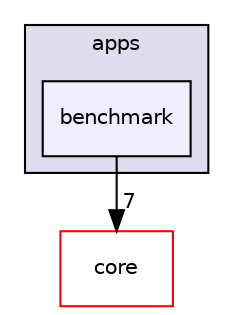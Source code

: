 digraph "platform/apps/benchmark" {
  compound=true
  node [ fontsize="10", fontname="Helvetica"];
  edge [ labelfontsize="10", labelfontname="Helvetica"];
  subgraph clusterdir_7e77723a0032dcc6b77b3a63612de3ca {
    graph [ bgcolor="#ddddee", pencolor="black", label="apps" fontname="Helvetica", fontsize="10", URL="dir_7e77723a0032dcc6b77b3a63612de3ca.html"]
  dir_cd59dd95734274033059851a092cb075 [shape=box, label="benchmark", style="filled", fillcolor="#eeeeff", pencolor="black", URL="dir_cd59dd95734274033059851a092cb075.html"];
  }
  dir_3066efc1f4040d52e90bf8a29ab3f16b [shape=box label="core" fillcolor="white" style="filled" color="red" URL="dir_3066efc1f4040d52e90bf8a29ab3f16b.html"];
  dir_cd59dd95734274033059851a092cb075->dir_3066efc1f4040d52e90bf8a29ab3f16b [headlabel="7", labeldistance=1.5 headhref="dir_000063_000067.html"];
}
